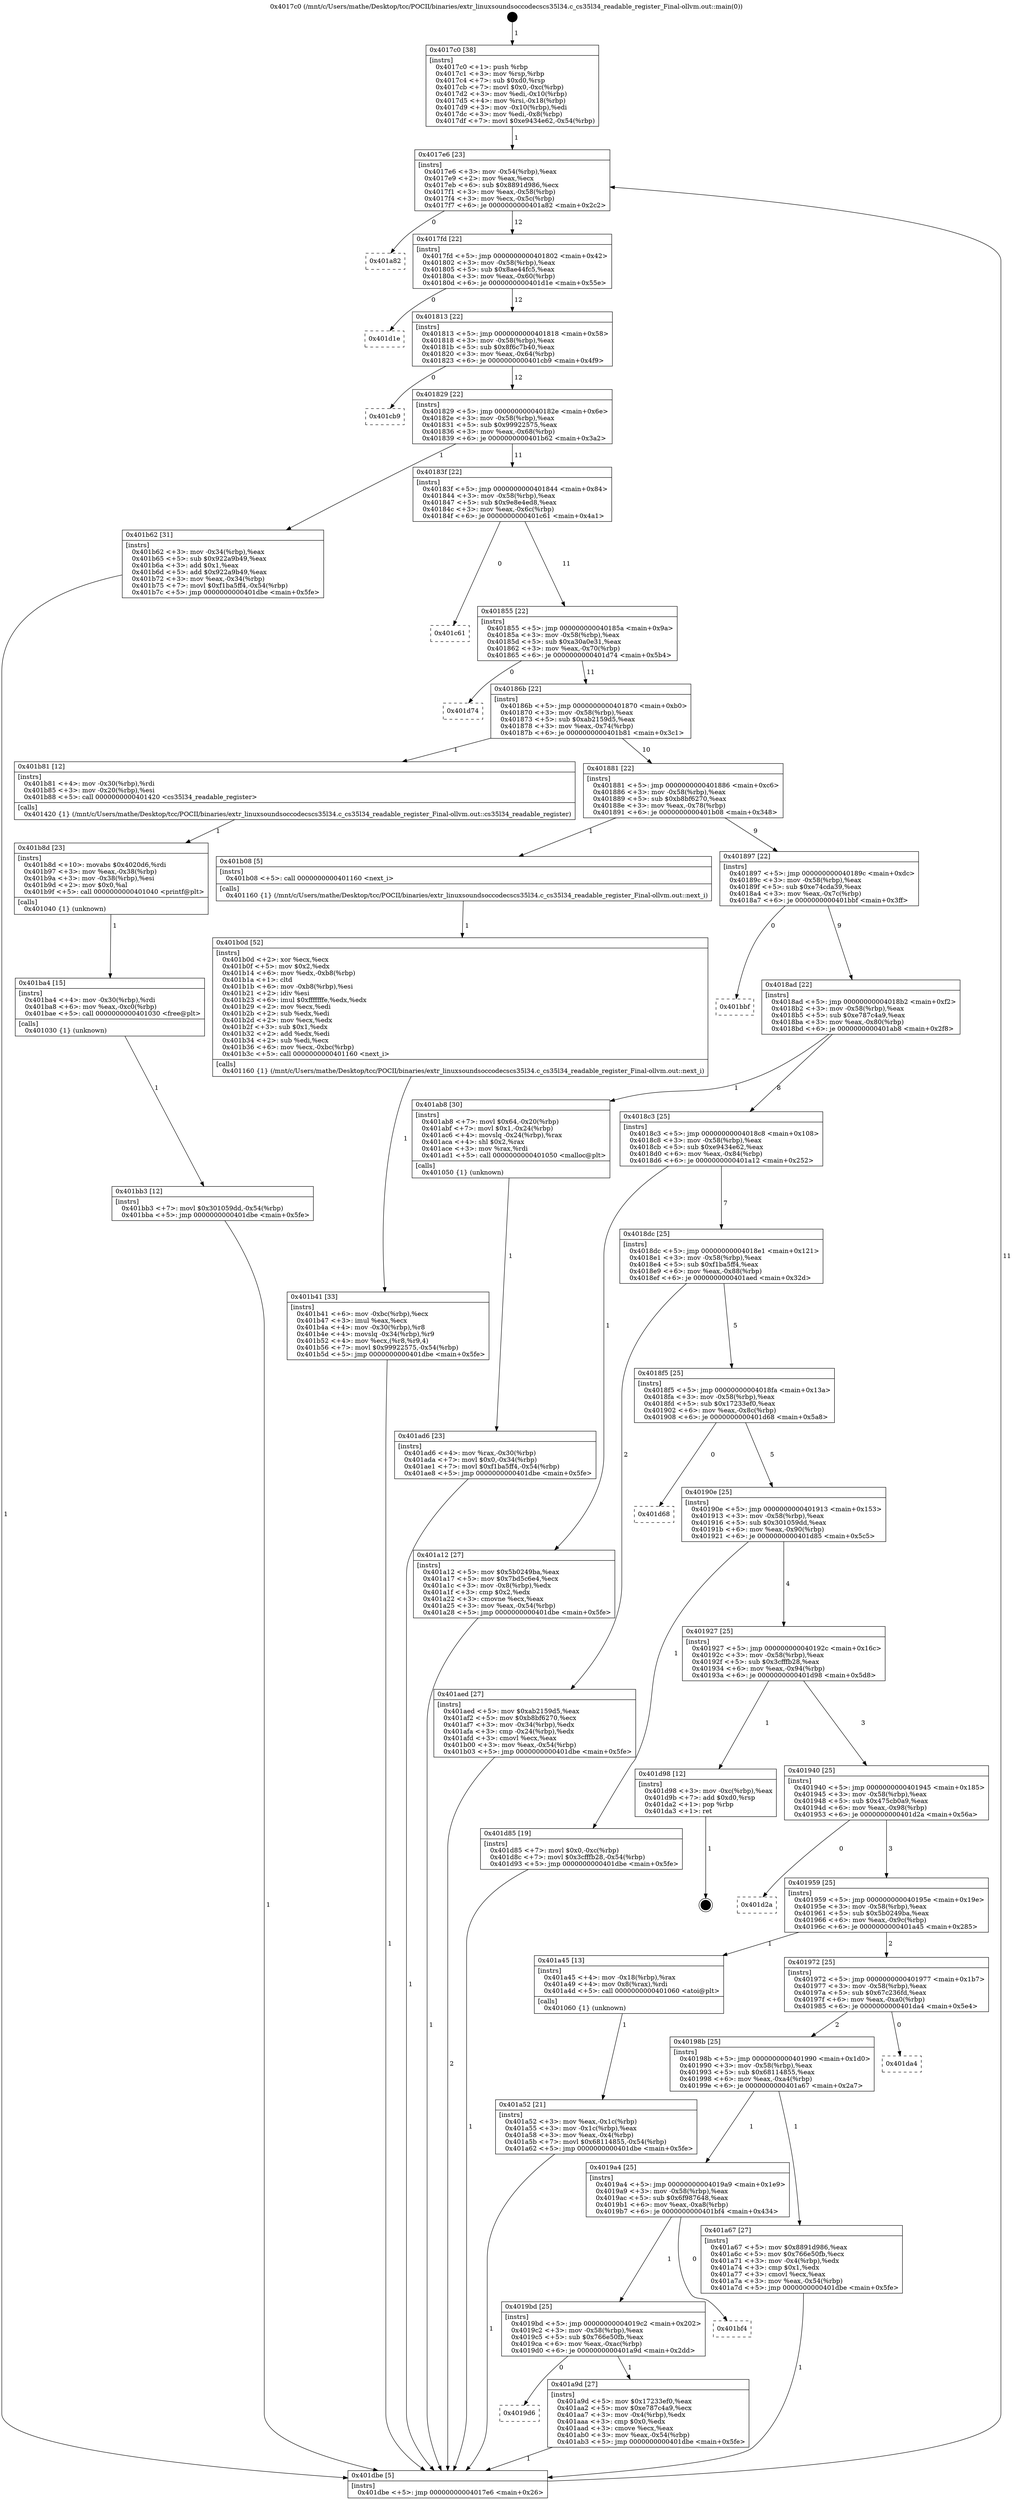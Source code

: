 digraph "0x4017c0" {
  label = "0x4017c0 (/mnt/c/Users/mathe/Desktop/tcc/POCII/binaries/extr_linuxsoundsoccodecscs35l34.c_cs35l34_readable_register_Final-ollvm.out::main(0))"
  labelloc = "t"
  node[shape=record]

  Entry [label="",width=0.3,height=0.3,shape=circle,fillcolor=black,style=filled]
  "0x4017e6" [label="{
     0x4017e6 [23]\l
     | [instrs]\l
     &nbsp;&nbsp;0x4017e6 \<+3\>: mov -0x54(%rbp),%eax\l
     &nbsp;&nbsp;0x4017e9 \<+2\>: mov %eax,%ecx\l
     &nbsp;&nbsp;0x4017eb \<+6\>: sub $0x8891d986,%ecx\l
     &nbsp;&nbsp;0x4017f1 \<+3\>: mov %eax,-0x58(%rbp)\l
     &nbsp;&nbsp;0x4017f4 \<+3\>: mov %ecx,-0x5c(%rbp)\l
     &nbsp;&nbsp;0x4017f7 \<+6\>: je 0000000000401a82 \<main+0x2c2\>\l
  }"]
  "0x401a82" [label="{
     0x401a82\l
  }", style=dashed]
  "0x4017fd" [label="{
     0x4017fd [22]\l
     | [instrs]\l
     &nbsp;&nbsp;0x4017fd \<+5\>: jmp 0000000000401802 \<main+0x42\>\l
     &nbsp;&nbsp;0x401802 \<+3\>: mov -0x58(%rbp),%eax\l
     &nbsp;&nbsp;0x401805 \<+5\>: sub $0x8ae44fc5,%eax\l
     &nbsp;&nbsp;0x40180a \<+3\>: mov %eax,-0x60(%rbp)\l
     &nbsp;&nbsp;0x40180d \<+6\>: je 0000000000401d1e \<main+0x55e\>\l
  }"]
  Exit [label="",width=0.3,height=0.3,shape=circle,fillcolor=black,style=filled,peripheries=2]
  "0x401d1e" [label="{
     0x401d1e\l
  }", style=dashed]
  "0x401813" [label="{
     0x401813 [22]\l
     | [instrs]\l
     &nbsp;&nbsp;0x401813 \<+5\>: jmp 0000000000401818 \<main+0x58\>\l
     &nbsp;&nbsp;0x401818 \<+3\>: mov -0x58(%rbp),%eax\l
     &nbsp;&nbsp;0x40181b \<+5\>: sub $0x8f6c7b40,%eax\l
     &nbsp;&nbsp;0x401820 \<+3\>: mov %eax,-0x64(%rbp)\l
     &nbsp;&nbsp;0x401823 \<+6\>: je 0000000000401cb9 \<main+0x4f9\>\l
  }"]
  "0x401bb3" [label="{
     0x401bb3 [12]\l
     | [instrs]\l
     &nbsp;&nbsp;0x401bb3 \<+7\>: movl $0x301059dd,-0x54(%rbp)\l
     &nbsp;&nbsp;0x401bba \<+5\>: jmp 0000000000401dbe \<main+0x5fe\>\l
  }"]
  "0x401cb9" [label="{
     0x401cb9\l
  }", style=dashed]
  "0x401829" [label="{
     0x401829 [22]\l
     | [instrs]\l
     &nbsp;&nbsp;0x401829 \<+5\>: jmp 000000000040182e \<main+0x6e\>\l
     &nbsp;&nbsp;0x40182e \<+3\>: mov -0x58(%rbp),%eax\l
     &nbsp;&nbsp;0x401831 \<+5\>: sub $0x99922575,%eax\l
     &nbsp;&nbsp;0x401836 \<+3\>: mov %eax,-0x68(%rbp)\l
     &nbsp;&nbsp;0x401839 \<+6\>: je 0000000000401b62 \<main+0x3a2\>\l
  }"]
  "0x401ba4" [label="{
     0x401ba4 [15]\l
     | [instrs]\l
     &nbsp;&nbsp;0x401ba4 \<+4\>: mov -0x30(%rbp),%rdi\l
     &nbsp;&nbsp;0x401ba8 \<+6\>: mov %eax,-0xc0(%rbp)\l
     &nbsp;&nbsp;0x401bae \<+5\>: call 0000000000401030 \<free@plt\>\l
     | [calls]\l
     &nbsp;&nbsp;0x401030 \{1\} (unknown)\l
  }"]
  "0x401b62" [label="{
     0x401b62 [31]\l
     | [instrs]\l
     &nbsp;&nbsp;0x401b62 \<+3\>: mov -0x34(%rbp),%eax\l
     &nbsp;&nbsp;0x401b65 \<+5\>: sub $0x922a9b49,%eax\l
     &nbsp;&nbsp;0x401b6a \<+3\>: add $0x1,%eax\l
     &nbsp;&nbsp;0x401b6d \<+5\>: add $0x922a9b49,%eax\l
     &nbsp;&nbsp;0x401b72 \<+3\>: mov %eax,-0x34(%rbp)\l
     &nbsp;&nbsp;0x401b75 \<+7\>: movl $0xf1ba5ff4,-0x54(%rbp)\l
     &nbsp;&nbsp;0x401b7c \<+5\>: jmp 0000000000401dbe \<main+0x5fe\>\l
  }"]
  "0x40183f" [label="{
     0x40183f [22]\l
     | [instrs]\l
     &nbsp;&nbsp;0x40183f \<+5\>: jmp 0000000000401844 \<main+0x84\>\l
     &nbsp;&nbsp;0x401844 \<+3\>: mov -0x58(%rbp),%eax\l
     &nbsp;&nbsp;0x401847 \<+5\>: sub $0x9e8e4ed8,%eax\l
     &nbsp;&nbsp;0x40184c \<+3\>: mov %eax,-0x6c(%rbp)\l
     &nbsp;&nbsp;0x40184f \<+6\>: je 0000000000401c61 \<main+0x4a1\>\l
  }"]
  "0x401b8d" [label="{
     0x401b8d [23]\l
     | [instrs]\l
     &nbsp;&nbsp;0x401b8d \<+10\>: movabs $0x4020d6,%rdi\l
     &nbsp;&nbsp;0x401b97 \<+3\>: mov %eax,-0x38(%rbp)\l
     &nbsp;&nbsp;0x401b9a \<+3\>: mov -0x38(%rbp),%esi\l
     &nbsp;&nbsp;0x401b9d \<+2\>: mov $0x0,%al\l
     &nbsp;&nbsp;0x401b9f \<+5\>: call 0000000000401040 \<printf@plt\>\l
     | [calls]\l
     &nbsp;&nbsp;0x401040 \{1\} (unknown)\l
  }"]
  "0x401c61" [label="{
     0x401c61\l
  }", style=dashed]
  "0x401855" [label="{
     0x401855 [22]\l
     | [instrs]\l
     &nbsp;&nbsp;0x401855 \<+5\>: jmp 000000000040185a \<main+0x9a\>\l
     &nbsp;&nbsp;0x40185a \<+3\>: mov -0x58(%rbp),%eax\l
     &nbsp;&nbsp;0x40185d \<+5\>: sub $0xa30a0e31,%eax\l
     &nbsp;&nbsp;0x401862 \<+3\>: mov %eax,-0x70(%rbp)\l
     &nbsp;&nbsp;0x401865 \<+6\>: je 0000000000401d74 \<main+0x5b4\>\l
  }"]
  "0x401b41" [label="{
     0x401b41 [33]\l
     | [instrs]\l
     &nbsp;&nbsp;0x401b41 \<+6\>: mov -0xbc(%rbp),%ecx\l
     &nbsp;&nbsp;0x401b47 \<+3\>: imul %eax,%ecx\l
     &nbsp;&nbsp;0x401b4a \<+4\>: mov -0x30(%rbp),%r8\l
     &nbsp;&nbsp;0x401b4e \<+4\>: movslq -0x34(%rbp),%r9\l
     &nbsp;&nbsp;0x401b52 \<+4\>: mov %ecx,(%r8,%r9,4)\l
     &nbsp;&nbsp;0x401b56 \<+7\>: movl $0x99922575,-0x54(%rbp)\l
     &nbsp;&nbsp;0x401b5d \<+5\>: jmp 0000000000401dbe \<main+0x5fe\>\l
  }"]
  "0x401d74" [label="{
     0x401d74\l
  }", style=dashed]
  "0x40186b" [label="{
     0x40186b [22]\l
     | [instrs]\l
     &nbsp;&nbsp;0x40186b \<+5\>: jmp 0000000000401870 \<main+0xb0\>\l
     &nbsp;&nbsp;0x401870 \<+3\>: mov -0x58(%rbp),%eax\l
     &nbsp;&nbsp;0x401873 \<+5\>: sub $0xab2159d5,%eax\l
     &nbsp;&nbsp;0x401878 \<+3\>: mov %eax,-0x74(%rbp)\l
     &nbsp;&nbsp;0x40187b \<+6\>: je 0000000000401b81 \<main+0x3c1\>\l
  }"]
  "0x401b0d" [label="{
     0x401b0d [52]\l
     | [instrs]\l
     &nbsp;&nbsp;0x401b0d \<+2\>: xor %ecx,%ecx\l
     &nbsp;&nbsp;0x401b0f \<+5\>: mov $0x2,%edx\l
     &nbsp;&nbsp;0x401b14 \<+6\>: mov %edx,-0xb8(%rbp)\l
     &nbsp;&nbsp;0x401b1a \<+1\>: cltd\l
     &nbsp;&nbsp;0x401b1b \<+6\>: mov -0xb8(%rbp),%esi\l
     &nbsp;&nbsp;0x401b21 \<+2\>: idiv %esi\l
     &nbsp;&nbsp;0x401b23 \<+6\>: imul $0xfffffffe,%edx,%edx\l
     &nbsp;&nbsp;0x401b29 \<+2\>: mov %ecx,%edi\l
     &nbsp;&nbsp;0x401b2b \<+2\>: sub %edx,%edi\l
     &nbsp;&nbsp;0x401b2d \<+2\>: mov %ecx,%edx\l
     &nbsp;&nbsp;0x401b2f \<+3\>: sub $0x1,%edx\l
     &nbsp;&nbsp;0x401b32 \<+2\>: add %edx,%edi\l
     &nbsp;&nbsp;0x401b34 \<+2\>: sub %edi,%ecx\l
     &nbsp;&nbsp;0x401b36 \<+6\>: mov %ecx,-0xbc(%rbp)\l
     &nbsp;&nbsp;0x401b3c \<+5\>: call 0000000000401160 \<next_i\>\l
     | [calls]\l
     &nbsp;&nbsp;0x401160 \{1\} (/mnt/c/Users/mathe/Desktop/tcc/POCII/binaries/extr_linuxsoundsoccodecscs35l34.c_cs35l34_readable_register_Final-ollvm.out::next_i)\l
  }"]
  "0x401b81" [label="{
     0x401b81 [12]\l
     | [instrs]\l
     &nbsp;&nbsp;0x401b81 \<+4\>: mov -0x30(%rbp),%rdi\l
     &nbsp;&nbsp;0x401b85 \<+3\>: mov -0x20(%rbp),%esi\l
     &nbsp;&nbsp;0x401b88 \<+5\>: call 0000000000401420 \<cs35l34_readable_register\>\l
     | [calls]\l
     &nbsp;&nbsp;0x401420 \{1\} (/mnt/c/Users/mathe/Desktop/tcc/POCII/binaries/extr_linuxsoundsoccodecscs35l34.c_cs35l34_readable_register_Final-ollvm.out::cs35l34_readable_register)\l
  }"]
  "0x401881" [label="{
     0x401881 [22]\l
     | [instrs]\l
     &nbsp;&nbsp;0x401881 \<+5\>: jmp 0000000000401886 \<main+0xc6\>\l
     &nbsp;&nbsp;0x401886 \<+3\>: mov -0x58(%rbp),%eax\l
     &nbsp;&nbsp;0x401889 \<+5\>: sub $0xb8bf6270,%eax\l
     &nbsp;&nbsp;0x40188e \<+3\>: mov %eax,-0x78(%rbp)\l
     &nbsp;&nbsp;0x401891 \<+6\>: je 0000000000401b08 \<main+0x348\>\l
  }"]
  "0x401ad6" [label="{
     0x401ad6 [23]\l
     | [instrs]\l
     &nbsp;&nbsp;0x401ad6 \<+4\>: mov %rax,-0x30(%rbp)\l
     &nbsp;&nbsp;0x401ada \<+7\>: movl $0x0,-0x34(%rbp)\l
     &nbsp;&nbsp;0x401ae1 \<+7\>: movl $0xf1ba5ff4,-0x54(%rbp)\l
     &nbsp;&nbsp;0x401ae8 \<+5\>: jmp 0000000000401dbe \<main+0x5fe\>\l
  }"]
  "0x401b08" [label="{
     0x401b08 [5]\l
     | [instrs]\l
     &nbsp;&nbsp;0x401b08 \<+5\>: call 0000000000401160 \<next_i\>\l
     | [calls]\l
     &nbsp;&nbsp;0x401160 \{1\} (/mnt/c/Users/mathe/Desktop/tcc/POCII/binaries/extr_linuxsoundsoccodecscs35l34.c_cs35l34_readable_register_Final-ollvm.out::next_i)\l
  }"]
  "0x401897" [label="{
     0x401897 [22]\l
     | [instrs]\l
     &nbsp;&nbsp;0x401897 \<+5\>: jmp 000000000040189c \<main+0xdc\>\l
     &nbsp;&nbsp;0x40189c \<+3\>: mov -0x58(%rbp),%eax\l
     &nbsp;&nbsp;0x40189f \<+5\>: sub $0xe74cda39,%eax\l
     &nbsp;&nbsp;0x4018a4 \<+3\>: mov %eax,-0x7c(%rbp)\l
     &nbsp;&nbsp;0x4018a7 \<+6\>: je 0000000000401bbf \<main+0x3ff\>\l
  }"]
  "0x4019d6" [label="{
     0x4019d6\l
  }", style=dashed]
  "0x401bbf" [label="{
     0x401bbf\l
  }", style=dashed]
  "0x4018ad" [label="{
     0x4018ad [22]\l
     | [instrs]\l
     &nbsp;&nbsp;0x4018ad \<+5\>: jmp 00000000004018b2 \<main+0xf2\>\l
     &nbsp;&nbsp;0x4018b2 \<+3\>: mov -0x58(%rbp),%eax\l
     &nbsp;&nbsp;0x4018b5 \<+5\>: sub $0xe787c4a9,%eax\l
     &nbsp;&nbsp;0x4018ba \<+3\>: mov %eax,-0x80(%rbp)\l
     &nbsp;&nbsp;0x4018bd \<+6\>: je 0000000000401ab8 \<main+0x2f8\>\l
  }"]
  "0x401a9d" [label="{
     0x401a9d [27]\l
     | [instrs]\l
     &nbsp;&nbsp;0x401a9d \<+5\>: mov $0x17233ef0,%eax\l
     &nbsp;&nbsp;0x401aa2 \<+5\>: mov $0xe787c4a9,%ecx\l
     &nbsp;&nbsp;0x401aa7 \<+3\>: mov -0x4(%rbp),%edx\l
     &nbsp;&nbsp;0x401aaa \<+3\>: cmp $0x0,%edx\l
     &nbsp;&nbsp;0x401aad \<+3\>: cmove %ecx,%eax\l
     &nbsp;&nbsp;0x401ab0 \<+3\>: mov %eax,-0x54(%rbp)\l
     &nbsp;&nbsp;0x401ab3 \<+5\>: jmp 0000000000401dbe \<main+0x5fe\>\l
  }"]
  "0x401ab8" [label="{
     0x401ab8 [30]\l
     | [instrs]\l
     &nbsp;&nbsp;0x401ab8 \<+7\>: movl $0x64,-0x20(%rbp)\l
     &nbsp;&nbsp;0x401abf \<+7\>: movl $0x1,-0x24(%rbp)\l
     &nbsp;&nbsp;0x401ac6 \<+4\>: movslq -0x24(%rbp),%rax\l
     &nbsp;&nbsp;0x401aca \<+4\>: shl $0x2,%rax\l
     &nbsp;&nbsp;0x401ace \<+3\>: mov %rax,%rdi\l
     &nbsp;&nbsp;0x401ad1 \<+5\>: call 0000000000401050 \<malloc@plt\>\l
     | [calls]\l
     &nbsp;&nbsp;0x401050 \{1\} (unknown)\l
  }"]
  "0x4018c3" [label="{
     0x4018c3 [25]\l
     | [instrs]\l
     &nbsp;&nbsp;0x4018c3 \<+5\>: jmp 00000000004018c8 \<main+0x108\>\l
     &nbsp;&nbsp;0x4018c8 \<+3\>: mov -0x58(%rbp),%eax\l
     &nbsp;&nbsp;0x4018cb \<+5\>: sub $0xe9434e62,%eax\l
     &nbsp;&nbsp;0x4018d0 \<+6\>: mov %eax,-0x84(%rbp)\l
     &nbsp;&nbsp;0x4018d6 \<+6\>: je 0000000000401a12 \<main+0x252\>\l
  }"]
  "0x4019bd" [label="{
     0x4019bd [25]\l
     | [instrs]\l
     &nbsp;&nbsp;0x4019bd \<+5\>: jmp 00000000004019c2 \<main+0x202\>\l
     &nbsp;&nbsp;0x4019c2 \<+3\>: mov -0x58(%rbp),%eax\l
     &nbsp;&nbsp;0x4019c5 \<+5\>: sub $0x766e50fb,%eax\l
     &nbsp;&nbsp;0x4019ca \<+6\>: mov %eax,-0xac(%rbp)\l
     &nbsp;&nbsp;0x4019d0 \<+6\>: je 0000000000401a9d \<main+0x2dd\>\l
  }"]
  "0x401a12" [label="{
     0x401a12 [27]\l
     | [instrs]\l
     &nbsp;&nbsp;0x401a12 \<+5\>: mov $0x5b0249ba,%eax\l
     &nbsp;&nbsp;0x401a17 \<+5\>: mov $0x7bd5c6e4,%ecx\l
     &nbsp;&nbsp;0x401a1c \<+3\>: mov -0x8(%rbp),%edx\l
     &nbsp;&nbsp;0x401a1f \<+3\>: cmp $0x2,%edx\l
     &nbsp;&nbsp;0x401a22 \<+3\>: cmovne %ecx,%eax\l
     &nbsp;&nbsp;0x401a25 \<+3\>: mov %eax,-0x54(%rbp)\l
     &nbsp;&nbsp;0x401a28 \<+5\>: jmp 0000000000401dbe \<main+0x5fe\>\l
  }"]
  "0x4018dc" [label="{
     0x4018dc [25]\l
     | [instrs]\l
     &nbsp;&nbsp;0x4018dc \<+5\>: jmp 00000000004018e1 \<main+0x121\>\l
     &nbsp;&nbsp;0x4018e1 \<+3\>: mov -0x58(%rbp),%eax\l
     &nbsp;&nbsp;0x4018e4 \<+5\>: sub $0xf1ba5ff4,%eax\l
     &nbsp;&nbsp;0x4018e9 \<+6\>: mov %eax,-0x88(%rbp)\l
     &nbsp;&nbsp;0x4018ef \<+6\>: je 0000000000401aed \<main+0x32d\>\l
  }"]
  "0x401dbe" [label="{
     0x401dbe [5]\l
     | [instrs]\l
     &nbsp;&nbsp;0x401dbe \<+5\>: jmp 00000000004017e6 \<main+0x26\>\l
  }"]
  "0x4017c0" [label="{
     0x4017c0 [38]\l
     | [instrs]\l
     &nbsp;&nbsp;0x4017c0 \<+1\>: push %rbp\l
     &nbsp;&nbsp;0x4017c1 \<+3\>: mov %rsp,%rbp\l
     &nbsp;&nbsp;0x4017c4 \<+7\>: sub $0xd0,%rsp\l
     &nbsp;&nbsp;0x4017cb \<+7\>: movl $0x0,-0xc(%rbp)\l
     &nbsp;&nbsp;0x4017d2 \<+3\>: mov %edi,-0x10(%rbp)\l
     &nbsp;&nbsp;0x4017d5 \<+4\>: mov %rsi,-0x18(%rbp)\l
     &nbsp;&nbsp;0x4017d9 \<+3\>: mov -0x10(%rbp),%edi\l
     &nbsp;&nbsp;0x4017dc \<+3\>: mov %edi,-0x8(%rbp)\l
     &nbsp;&nbsp;0x4017df \<+7\>: movl $0xe9434e62,-0x54(%rbp)\l
  }"]
  "0x401bf4" [label="{
     0x401bf4\l
  }", style=dashed]
  "0x401aed" [label="{
     0x401aed [27]\l
     | [instrs]\l
     &nbsp;&nbsp;0x401aed \<+5\>: mov $0xab2159d5,%eax\l
     &nbsp;&nbsp;0x401af2 \<+5\>: mov $0xb8bf6270,%ecx\l
     &nbsp;&nbsp;0x401af7 \<+3\>: mov -0x34(%rbp),%edx\l
     &nbsp;&nbsp;0x401afa \<+3\>: cmp -0x24(%rbp),%edx\l
     &nbsp;&nbsp;0x401afd \<+3\>: cmovl %ecx,%eax\l
     &nbsp;&nbsp;0x401b00 \<+3\>: mov %eax,-0x54(%rbp)\l
     &nbsp;&nbsp;0x401b03 \<+5\>: jmp 0000000000401dbe \<main+0x5fe\>\l
  }"]
  "0x4018f5" [label="{
     0x4018f5 [25]\l
     | [instrs]\l
     &nbsp;&nbsp;0x4018f5 \<+5\>: jmp 00000000004018fa \<main+0x13a\>\l
     &nbsp;&nbsp;0x4018fa \<+3\>: mov -0x58(%rbp),%eax\l
     &nbsp;&nbsp;0x4018fd \<+5\>: sub $0x17233ef0,%eax\l
     &nbsp;&nbsp;0x401902 \<+6\>: mov %eax,-0x8c(%rbp)\l
     &nbsp;&nbsp;0x401908 \<+6\>: je 0000000000401d68 \<main+0x5a8\>\l
  }"]
  "0x4019a4" [label="{
     0x4019a4 [25]\l
     | [instrs]\l
     &nbsp;&nbsp;0x4019a4 \<+5\>: jmp 00000000004019a9 \<main+0x1e9\>\l
     &nbsp;&nbsp;0x4019a9 \<+3\>: mov -0x58(%rbp),%eax\l
     &nbsp;&nbsp;0x4019ac \<+5\>: sub $0x6f987648,%eax\l
     &nbsp;&nbsp;0x4019b1 \<+6\>: mov %eax,-0xa8(%rbp)\l
     &nbsp;&nbsp;0x4019b7 \<+6\>: je 0000000000401bf4 \<main+0x434\>\l
  }"]
  "0x401d68" [label="{
     0x401d68\l
  }", style=dashed]
  "0x40190e" [label="{
     0x40190e [25]\l
     | [instrs]\l
     &nbsp;&nbsp;0x40190e \<+5\>: jmp 0000000000401913 \<main+0x153\>\l
     &nbsp;&nbsp;0x401913 \<+3\>: mov -0x58(%rbp),%eax\l
     &nbsp;&nbsp;0x401916 \<+5\>: sub $0x301059dd,%eax\l
     &nbsp;&nbsp;0x40191b \<+6\>: mov %eax,-0x90(%rbp)\l
     &nbsp;&nbsp;0x401921 \<+6\>: je 0000000000401d85 \<main+0x5c5\>\l
  }"]
  "0x401a67" [label="{
     0x401a67 [27]\l
     | [instrs]\l
     &nbsp;&nbsp;0x401a67 \<+5\>: mov $0x8891d986,%eax\l
     &nbsp;&nbsp;0x401a6c \<+5\>: mov $0x766e50fb,%ecx\l
     &nbsp;&nbsp;0x401a71 \<+3\>: mov -0x4(%rbp),%edx\l
     &nbsp;&nbsp;0x401a74 \<+3\>: cmp $0x1,%edx\l
     &nbsp;&nbsp;0x401a77 \<+3\>: cmovl %ecx,%eax\l
     &nbsp;&nbsp;0x401a7a \<+3\>: mov %eax,-0x54(%rbp)\l
     &nbsp;&nbsp;0x401a7d \<+5\>: jmp 0000000000401dbe \<main+0x5fe\>\l
  }"]
  "0x401d85" [label="{
     0x401d85 [19]\l
     | [instrs]\l
     &nbsp;&nbsp;0x401d85 \<+7\>: movl $0x0,-0xc(%rbp)\l
     &nbsp;&nbsp;0x401d8c \<+7\>: movl $0x3cfffb28,-0x54(%rbp)\l
     &nbsp;&nbsp;0x401d93 \<+5\>: jmp 0000000000401dbe \<main+0x5fe\>\l
  }"]
  "0x401927" [label="{
     0x401927 [25]\l
     | [instrs]\l
     &nbsp;&nbsp;0x401927 \<+5\>: jmp 000000000040192c \<main+0x16c\>\l
     &nbsp;&nbsp;0x40192c \<+3\>: mov -0x58(%rbp),%eax\l
     &nbsp;&nbsp;0x40192f \<+5\>: sub $0x3cfffb28,%eax\l
     &nbsp;&nbsp;0x401934 \<+6\>: mov %eax,-0x94(%rbp)\l
     &nbsp;&nbsp;0x40193a \<+6\>: je 0000000000401d98 \<main+0x5d8\>\l
  }"]
  "0x40198b" [label="{
     0x40198b [25]\l
     | [instrs]\l
     &nbsp;&nbsp;0x40198b \<+5\>: jmp 0000000000401990 \<main+0x1d0\>\l
     &nbsp;&nbsp;0x401990 \<+3\>: mov -0x58(%rbp),%eax\l
     &nbsp;&nbsp;0x401993 \<+5\>: sub $0x68114855,%eax\l
     &nbsp;&nbsp;0x401998 \<+6\>: mov %eax,-0xa4(%rbp)\l
     &nbsp;&nbsp;0x40199e \<+6\>: je 0000000000401a67 \<main+0x2a7\>\l
  }"]
  "0x401d98" [label="{
     0x401d98 [12]\l
     | [instrs]\l
     &nbsp;&nbsp;0x401d98 \<+3\>: mov -0xc(%rbp),%eax\l
     &nbsp;&nbsp;0x401d9b \<+7\>: add $0xd0,%rsp\l
     &nbsp;&nbsp;0x401da2 \<+1\>: pop %rbp\l
     &nbsp;&nbsp;0x401da3 \<+1\>: ret\l
  }"]
  "0x401940" [label="{
     0x401940 [25]\l
     | [instrs]\l
     &nbsp;&nbsp;0x401940 \<+5\>: jmp 0000000000401945 \<main+0x185\>\l
     &nbsp;&nbsp;0x401945 \<+3\>: mov -0x58(%rbp),%eax\l
     &nbsp;&nbsp;0x401948 \<+5\>: sub $0x475cb0a9,%eax\l
     &nbsp;&nbsp;0x40194d \<+6\>: mov %eax,-0x98(%rbp)\l
     &nbsp;&nbsp;0x401953 \<+6\>: je 0000000000401d2a \<main+0x56a\>\l
  }"]
  "0x401da4" [label="{
     0x401da4\l
  }", style=dashed]
  "0x401d2a" [label="{
     0x401d2a\l
  }", style=dashed]
  "0x401959" [label="{
     0x401959 [25]\l
     | [instrs]\l
     &nbsp;&nbsp;0x401959 \<+5\>: jmp 000000000040195e \<main+0x19e\>\l
     &nbsp;&nbsp;0x40195e \<+3\>: mov -0x58(%rbp),%eax\l
     &nbsp;&nbsp;0x401961 \<+5\>: sub $0x5b0249ba,%eax\l
     &nbsp;&nbsp;0x401966 \<+6\>: mov %eax,-0x9c(%rbp)\l
     &nbsp;&nbsp;0x40196c \<+6\>: je 0000000000401a45 \<main+0x285\>\l
  }"]
  "0x401a52" [label="{
     0x401a52 [21]\l
     | [instrs]\l
     &nbsp;&nbsp;0x401a52 \<+3\>: mov %eax,-0x1c(%rbp)\l
     &nbsp;&nbsp;0x401a55 \<+3\>: mov -0x1c(%rbp),%eax\l
     &nbsp;&nbsp;0x401a58 \<+3\>: mov %eax,-0x4(%rbp)\l
     &nbsp;&nbsp;0x401a5b \<+7\>: movl $0x68114855,-0x54(%rbp)\l
     &nbsp;&nbsp;0x401a62 \<+5\>: jmp 0000000000401dbe \<main+0x5fe\>\l
  }"]
  "0x401a45" [label="{
     0x401a45 [13]\l
     | [instrs]\l
     &nbsp;&nbsp;0x401a45 \<+4\>: mov -0x18(%rbp),%rax\l
     &nbsp;&nbsp;0x401a49 \<+4\>: mov 0x8(%rax),%rdi\l
     &nbsp;&nbsp;0x401a4d \<+5\>: call 0000000000401060 \<atoi@plt\>\l
     | [calls]\l
     &nbsp;&nbsp;0x401060 \{1\} (unknown)\l
  }"]
  "0x401972" [label="{
     0x401972 [25]\l
     | [instrs]\l
     &nbsp;&nbsp;0x401972 \<+5\>: jmp 0000000000401977 \<main+0x1b7\>\l
     &nbsp;&nbsp;0x401977 \<+3\>: mov -0x58(%rbp),%eax\l
     &nbsp;&nbsp;0x40197a \<+5\>: sub $0x67c236fd,%eax\l
     &nbsp;&nbsp;0x40197f \<+6\>: mov %eax,-0xa0(%rbp)\l
     &nbsp;&nbsp;0x401985 \<+6\>: je 0000000000401da4 \<main+0x5e4\>\l
  }"]
  Entry -> "0x4017c0" [label=" 1"]
  "0x4017e6" -> "0x401a82" [label=" 0"]
  "0x4017e6" -> "0x4017fd" [label=" 12"]
  "0x401d98" -> Exit [label=" 1"]
  "0x4017fd" -> "0x401d1e" [label=" 0"]
  "0x4017fd" -> "0x401813" [label=" 12"]
  "0x401d85" -> "0x401dbe" [label=" 1"]
  "0x401813" -> "0x401cb9" [label=" 0"]
  "0x401813" -> "0x401829" [label=" 12"]
  "0x401bb3" -> "0x401dbe" [label=" 1"]
  "0x401829" -> "0x401b62" [label=" 1"]
  "0x401829" -> "0x40183f" [label=" 11"]
  "0x401ba4" -> "0x401bb3" [label=" 1"]
  "0x40183f" -> "0x401c61" [label=" 0"]
  "0x40183f" -> "0x401855" [label=" 11"]
  "0x401b8d" -> "0x401ba4" [label=" 1"]
  "0x401855" -> "0x401d74" [label=" 0"]
  "0x401855" -> "0x40186b" [label=" 11"]
  "0x401b81" -> "0x401b8d" [label=" 1"]
  "0x40186b" -> "0x401b81" [label=" 1"]
  "0x40186b" -> "0x401881" [label=" 10"]
  "0x401b62" -> "0x401dbe" [label=" 1"]
  "0x401881" -> "0x401b08" [label=" 1"]
  "0x401881" -> "0x401897" [label=" 9"]
  "0x401b41" -> "0x401dbe" [label=" 1"]
  "0x401897" -> "0x401bbf" [label=" 0"]
  "0x401897" -> "0x4018ad" [label=" 9"]
  "0x401b0d" -> "0x401b41" [label=" 1"]
  "0x4018ad" -> "0x401ab8" [label=" 1"]
  "0x4018ad" -> "0x4018c3" [label=" 8"]
  "0x401b08" -> "0x401b0d" [label=" 1"]
  "0x4018c3" -> "0x401a12" [label=" 1"]
  "0x4018c3" -> "0x4018dc" [label=" 7"]
  "0x401a12" -> "0x401dbe" [label=" 1"]
  "0x4017c0" -> "0x4017e6" [label=" 1"]
  "0x401dbe" -> "0x4017e6" [label=" 11"]
  "0x401ad6" -> "0x401dbe" [label=" 1"]
  "0x4018dc" -> "0x401aed" [label=" 2"]
  "0x4018dc" -> "0x4018f5" [label=" 5"]
  "0x401ab8" -> "0x401ad6" [label=" 1"]
  "0x4018f5" -> "0x401d68" [label=" 0"]
  "0x4018f5" -> "0x40190e" [label=" 5"]
  "0x4019bd" -> "0x4019d6" [label=" 0"]
  "0x40190e" -> "0x401d85" [label=" 1"]
  "0x40190e" -> "0x401927" [label=" 4"]
  "0x4019bd" -> "0x401a9d" [label=" 1"]
  "0x401927" -> "0x401d98" [label=" 1"]
  "0x401927" -> "0x401940" [label=" 3"]
  "0x4019a4" -> "0x4019bd" [label=" 1"]
  "0x401940" -> "0x401d2a" [label=" 0"]
  "0x401940" -> "0x401959" [label=" 3"]
  "0x4019a4" -> "0x401bf4" [label=" 0"]
  "0x401959" -> "0x401a45" [label=" 1"]
  "0x401959" -> "0x401972" [label=" 2"]
  "0x401a45" -> "0x401a52" [label=" 1"]
  "0x401a52" -> "0x401dbe" [label=" 1"]
  "0x401a9d" -> "0x401dbe" [label=" 1"]
  "0x401972" -> "0x401da4" [label=" 0"]
  "0x401972" -> "0x40198b" [label=" 2"]
  "0x401aed" -> "0x401dbe" [label=" 2"]
  "0x40198b" -> "0x401a67" [label=" 1"]
  "0x40198b" -> "0x4019a4" [label=" 1"]
  "0x401a67" -> "0x401dbe" [label=" 1"]
}
